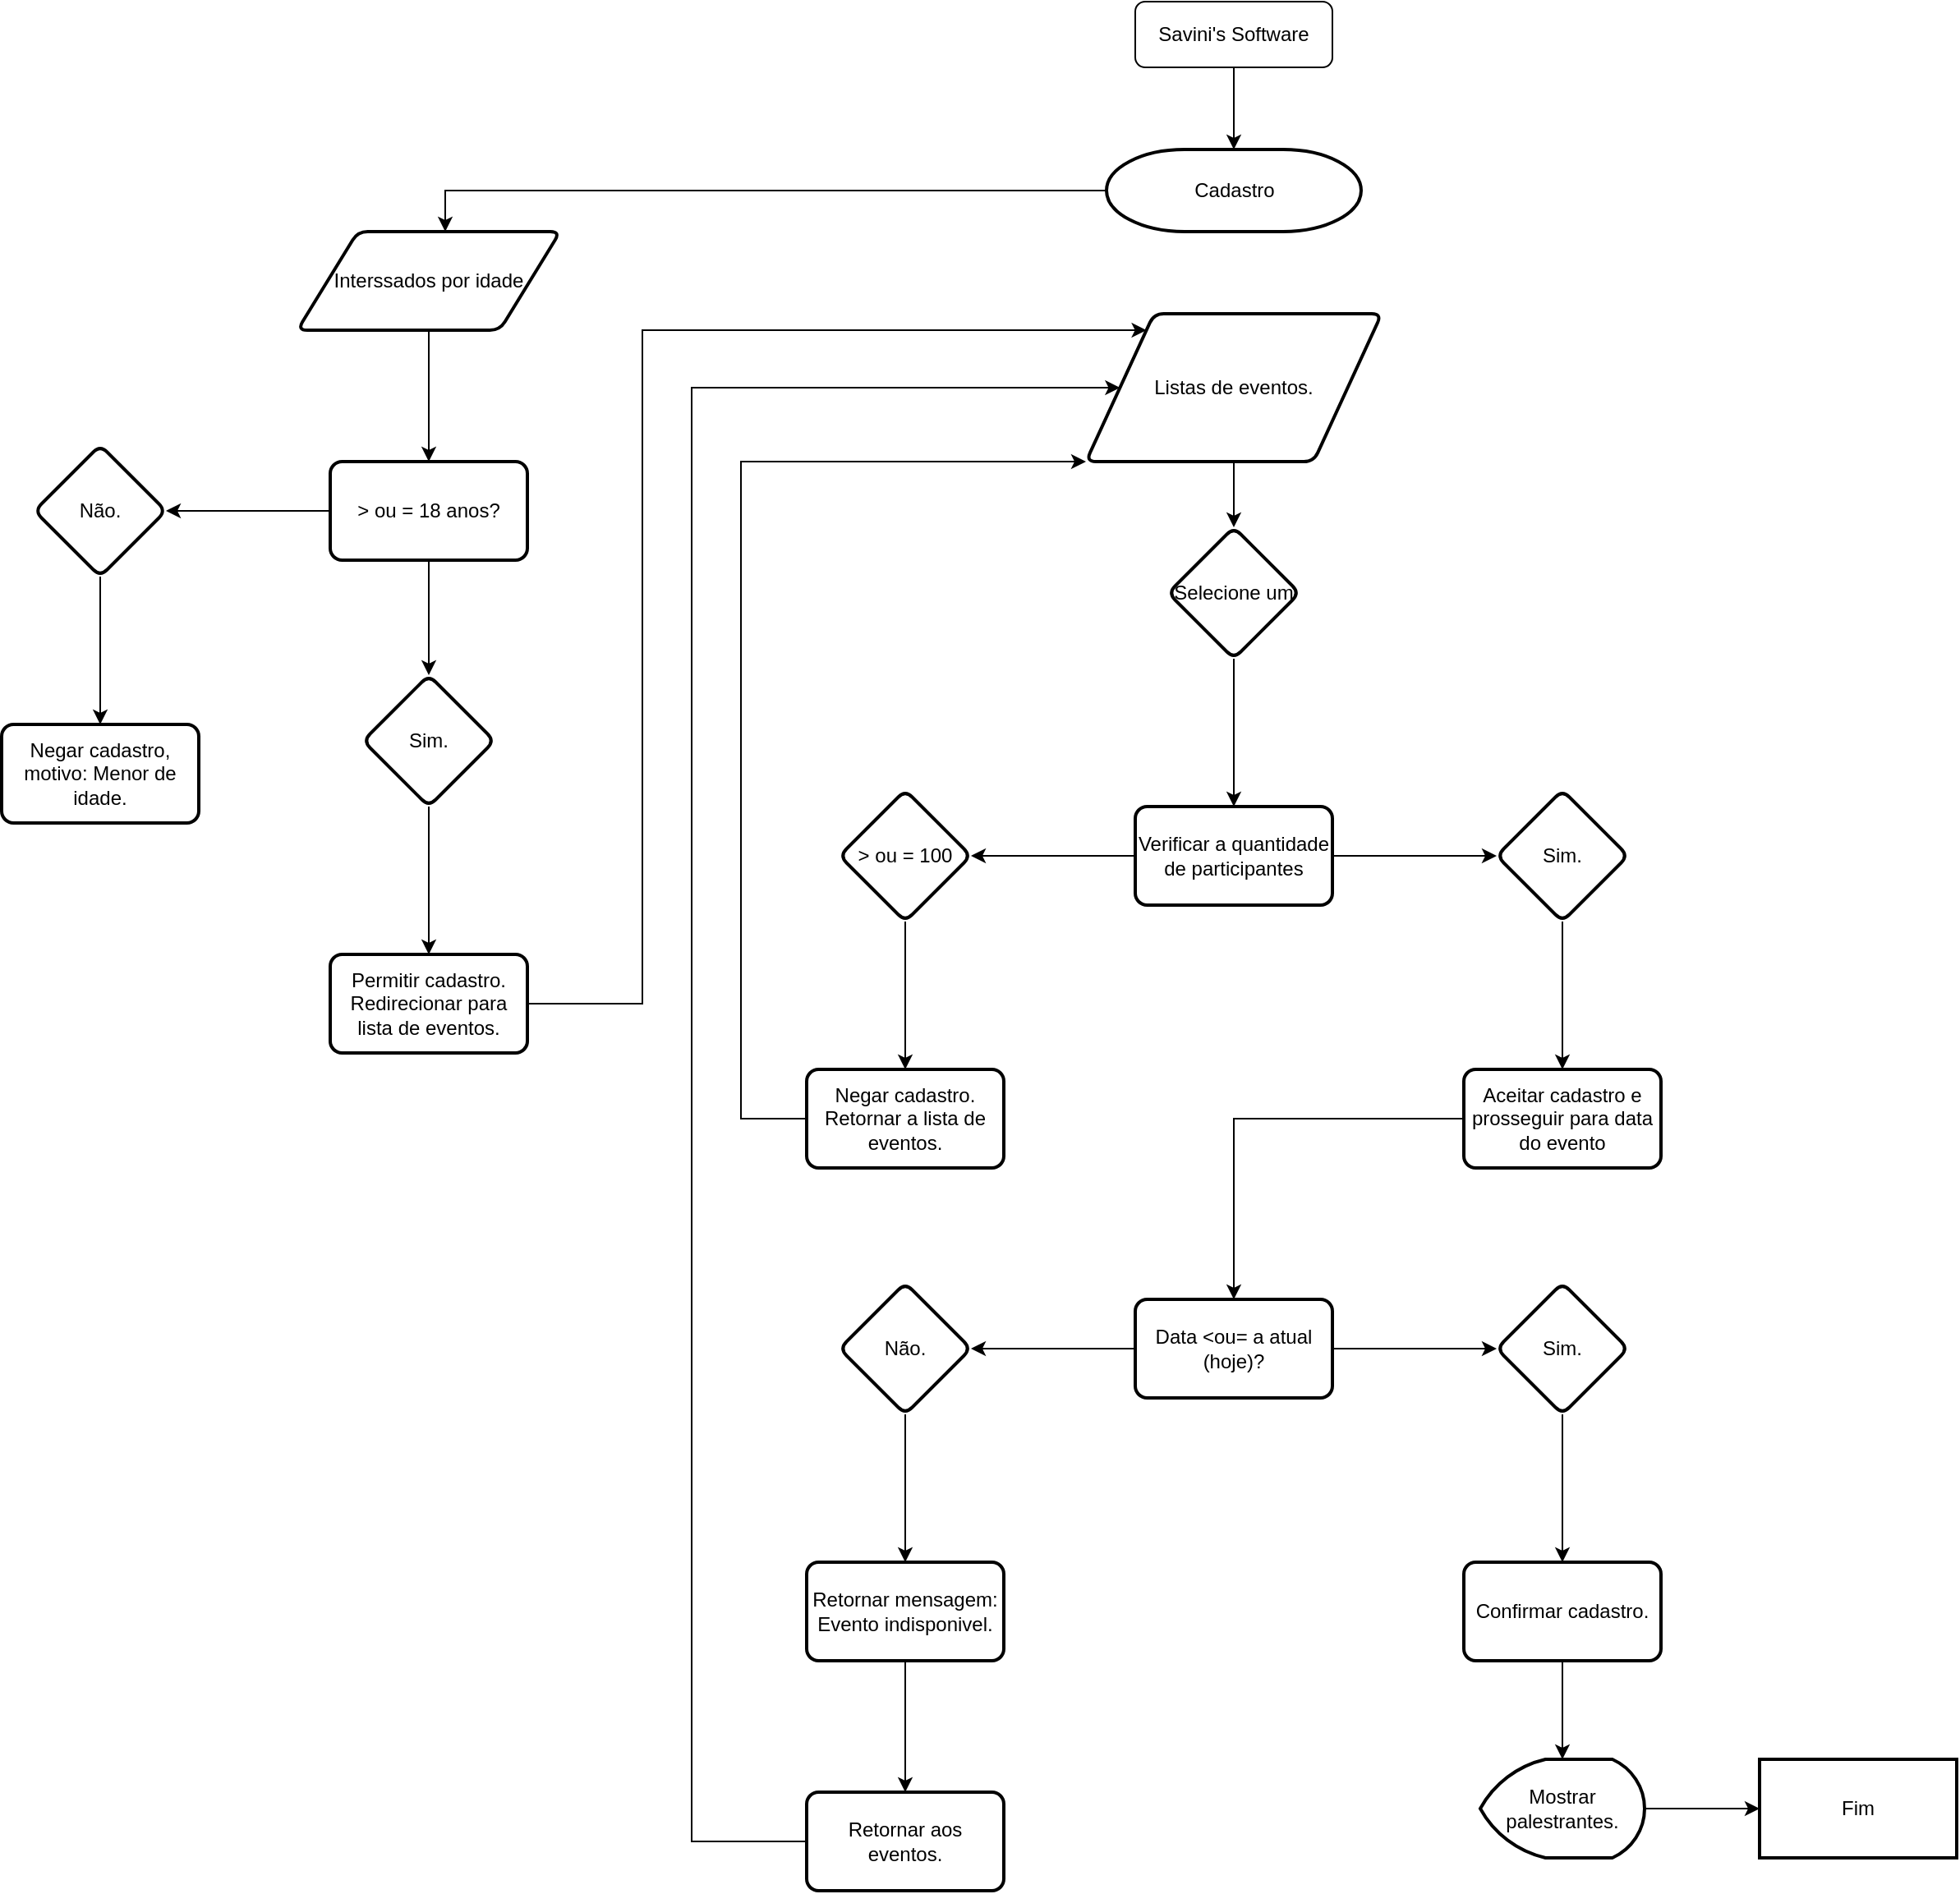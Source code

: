 <mxfile version="15.8.7" type="device"><diagram id="C5RBs43oDa-KdzZeNtuy" name="Trampo"><mxGraphModel dx="1108" dy="482" grid="1" gridSize="10" guides="1" tooltips="1" connect="1" arrows="1" fold="1" page="1" pageScale="1" pageWidth="827" pageHeight="1169" background="none" math="0" shadow="0"><root><mxCell id="WIyWlLk6GJQsqaUBKTNV-0"/><mxCell id="WIyWlLk6GJQsqaUBKTNV-1" parent="WIyWlLk6GJQsqaUBKTNV-0"/><mxCell id="rsCofD2AbVbdOh_ugWiR-1" style="edgeStyle=orthogonalEdgeStyle;rounded=0;orthogonalLoop=1;jettySize=auto;html=1;entryX=0.5;entryY=0;entryDx=0;entryDy=0;entryPerimeter=0;" edge="1" parent="WIyWlLk6GJQsqaUBKTNV-1" source="WIyWlLk6GJQsqaUBKTNV-3" target="rsCofD2AbVbdOh_ugWiR-0"><mxGeometry relative="1" as="geometry"/></mxCell><mxCell id="WIyWlLk6GJQsqaUBKTNV-3" value="Savini's Software" style="rounded=1;whiteSpace=wrap;html=1;fontSize=12;glass=0;strokeWidth=1;shadow=0;" parent="WIyWlLk6GJQsqaUBKTNV-1" vertex="1"><mxGeometry x="770" width="120" height="40" as="geometry"/></mxCell><mxCell id="rsCofD2AbVbdOh_ugWiR-3" style="edgeStyle=orthogonalEdgeStyle;rounded=0;orthogonalLoop=1;jettySize=auto;html=1;" edge="1" parent="WIyWlLk6GJQsqaUBKTNV-1" source="rsCofD2AbVbdOh_ugWiR-0" target="rsCofD2AbVbdOh_ugWiR-4"><mxGeometry relative="1" as="geometry"><mxPoint x="340" y="115" as="targetPoint"/><Array as="points"><mxPoint x="350" y="115"/></Array></mxGeometry></mxCell><mxCell id="rsCofD2AbVbdOh_ugWiR-0" value="&lt;font style=&quot;vertical-align: inherit&quot;&gt;&lt;font style=&quot;vertical-align: inherit&quot;&gt;Cadastro&lt;/font&gt;&lt;/font&gt;" style="strokeWidth=2;html=1;shape=mxgraph.flowchart.terminator;whiteSpace=wrap;" vertex="1" parent="WIyWlLk6GJQsqaUBKTNV-1"><mxGeometry x="752.5" y="90" width="155" height="50" as="geometry"/></mxCell><mxCell id="rsCofD2AbVbdOh_ugWiR-8" value="" style="edgeStyle=orthogonalEdgeStyle;rounded=0;orthogonalLoop=1;jettySize=auto;html=1;" edge="1" parent="WIyWlLk6GJQsqaUBKTNV-1" source="rsCofD2AbVbdOh_ugWiR-4" target="rsCofD2AbVbdOh_ugWiR-7"><mxGeometry relative="1" as="geometry"/></mxCell><mxCell id="rsCofD2AbVbdOh_ugWiR-4" value="&lt;font style=&quot;vertical-align: inherit&quot;&gt;&lt;font style=&quot;vertical-align: inherit&quot;&gt;&lt;font style=&quot;vertical-align: inherit&quot;&gt;&lt;font style=&quot;vertical-align: inherit&quot;&gt;Interssados ​​por idade&lt;/font&gt;&lt;/font&gt;&lt;/font&gt;&lt;/font&gt;" style="shape=parallelogram;html=1;strokeWidth=2;perimeter=parallelogramPerimeter;whiteSpace=wrap;rounded=1;arcSize=12;size=0.23;" vertex="1" parent="WIyWlLk6GJQsqaUBKTNV-1"><mxGeometry x="260" y="140" width="160" height="60" as="geometry"/></mxCell><mxCell id="rsCofD2AbVbdOh_ugWiR-10" value="" style="edgeStyle=orthogonalEdgeStyle;rounded=0;orthogonalLoop=1;jettySize=auto;html=1;" edge="1" parent="WIyWlLk6GJQsqaUBKTNV-1" source="rsCofD2AbVbdOh_ugWiR-7" target="rsCofD2AbVbdOh_ugWiR-9"><mxGeometry relative="1" as="geometry"/></mxCell><mxCell id="rsCofD2AbVbdOh_ugWiR-14" value="" style="edgeStyle=orthogonalEdgeStyle;rounded=0;orthogonalLoop=1;jettySize=auto;html=1;" edge="1" parent="WIyWlLk6GJQsqaUBKTNV-1" source="rsCofD2AbVbdOh_ugWiR-7" target="rsCofD2AbVbdOh_ugWiR-13"><mxGeometry relative="1" as="geometry"/></mxCell><mxCell id="rsCofD2AbVbdOh_ugWiR-7" value="&lt;font style=&quot;vertical-align: inherit&quot;&gt;&lt;font style=&quot;vertical-align: inherit&quot;&gt;&amp;gt; ou = 18 anos?&lt;/font&gt;&lt;/font&gt;" style="whiteSpace=wrap;html=1;rounded=1;strokeWidth=2;arcSize=12;" vertex="1" parent="WIyWlLk6GJQsqaUBKTNV-1"><mxGeometry x="280" y="280" width="120" height="60" as="geometry"/></mxCell><mxCell id="rsCofD2AbVbdOh_ugWiR-12" value="" style="edgeStyle=orthogonalEdgeStyle;rounded=0;orthogonalLoop=1;jettySize=auto;html=1;" edge="1" parent="WIyWlLk6GJQsqaUBKTNV-1" source="rsCofD2AbVbdOh_ugWiR-9" target="rsCofD2AbVbdOh_ugWiR-11"><mxGeometry relative="1" as="geometry"/></mxCell><mxCell id="rsCofD2AbVbdOh_ugWiR-9" value="&lt;font style=&quot;vertical-align: inherit&quot;&gt;&lt;font style=&quot;vertical-align: inherit&quot;&gt;Não.&lt;/font&gt;&lt;/font&gt;" style="rhombus;whiteSpace=wrap;html=1;rounded=1;strokeWidth=2;arcSize=12;" vertex="1" parent="WIyWlLk6GJQsqaUBKTNV-1"><mxGeometry x="100" y="270" width="80" height="80" as="geometry"/></mxCell><mxCell id="rsCofD2AbVbdOh_ugWiR-11" value="&lt;font style=&quot;vertical-align: inherit&quot;&gt;&lt;font style=&quot;vertical-align: inherit&quot;&gt;Negar cadastro, motivo: Menor de idade.&lt;/font&gt;&lt;/font&gt;" style="whiteSpace=wrap;html=1;rounded=1;strokeWidth=2;arcSize=12;" vertex="1" parent="WIyWlLk6GJQsqaUBKTNV-1"><mxGeometry x="80" y="440" width="120" height="60" as="geometry"/></mxCell><mxCell id="rsCofD2AbVbdOh_ugWiR-16" value="" style="edgeStyle=orthogonalEdgeStyle;rounded=0;orthogonalLoop=1;jettySize=auto;html=1;" edge="1" parent="WIyWlLk6GJQsqaUBKTNV-1" source="rsCofD2AbVbdOh_ugWiR-13" target="rsCofD2AbVbdOh_ugWiR-15"><mxGeometry relative="1" as="geometry"/></mxCell><mxCell id="rsCofD2AbVbdOh_ugWiR-13" value="&lt;font style=&quot;vertical-align: inherit&quot;&gt;&lt;font style=&quot;vertical-align: inherit&quot;&gt;Sim.&lt;/font&gt;&lt;/font&gt;" style="rhombus;whiteSpace=wrap;html=1;rounded=1;strokeWidth=2;arcSize=12;" vertex="1" parent="WIyWlLk6GJQsqaUBKTNV-1"><mxGeometry x="300" y="410" width="80" height="80" as="geometry"/></mxCell><mxCell id="rsCofD2AbVbdOh_ugWiR-19" style="edgeStyle=orthogonalEdgeStyle;rounded=0;orthogonalLoop=1;jettySize=auto;html=1;" edge="1" parent="WIyWlLk6GJQsqaUBKTNV-1" source="rsCofD2AbVbdOh_ugWiR-15" target="rsCofD2AbVbdOh_ugWiR-17"><mxGeometry relative="1" as="geometry"><mxPoint x="530" y="214" as="targetPoint"/><Array as="points"><mxPoint x="470" y="610"/><mxPoint x="470" y="200"/></Array></mxGeometry></mxCell><mxCell id="rsCofD2AbVbdOh_ugWiR-15" value="&lt;font style=&quot;vertical-align: inherit&quot;&gt;&lt;font style=&quot;vertical-align: inherit&quot;&gt;Permitir cadastro. Redirecionar para lista de eventos.&lt;/font&gt;&lt;/font&gt;" style="whiteSpace=wrap;html=1;rounded=1;strokeWidth=2;arcSize=12;" vertex="1" parent="WIyWlLk6GJQsqaUBKTNV-1"><mxGeometry x="280" y="580" width="120" height="60" as="geometry"/></mxCell><mxCell id="rsCofD2AbVbdOh_ugWiR-22" value="" style="edgeStyle=orthogonalEdgeStyle;rounded=0;orthogonalLoop=1;jettySize=auto;html=1;" edge="1" parent="WIyWlLk6GJQsqaUBKTNV-1" source="rsCofD2AbVbdOh_ugWiR-17" target="rsCofD2AbVbdOh_ugWiR-21"><mxGeometry relative="1" as="geometry"/></mxCell><mxCell id="rsCofD2AbVbdOh_ugWiR-17" value="&lt;font style=&quot;vertical-align: inherit&quot;&gt;&lt;font style=&quot;vertical-align: inherit&quot;&gt;Listas de eventos.&lt;/font&gt;&lt;/font&gt;" style="shape=parallelogram;html=1;strokeWidth=2;perimeter=parallelogramPerimeter;whiteSpace=wrap;rounded=1;arcSize=12;size=0.23;" vertex="1" parent="WIyWlLk6GJQsqaUBKTNV-1"><mxGeometry x="740" y="190" width="180" height="90" as="geometry"/></mxCell><mxCell id="rsCofD2AbVbdOh_ugWiR-40" value="" style="edgeStyle=orthogonalEdgeStyle;rounded=0;orthogonalLoop=1;jettySize=auto;html=1;" edge="1" parent="WIyWlLk6GJQsqaUBKTNV-1" source="rsCofD2AbVbdOh_ugWiR-21" target="rsCofD2AbVbdOh_ugWiR-39"><mxGeometry relative="1" as="geometry"/></mxCell><mxCell id="rsCofD2AbVbdOh_ugWiR-21" value="&lt;font style=&quot;vertical-align: inherit&quot;&gt;&lt;font style=&quot;vertical-align: inherit&quot;&gt;Selecione um&lt;br&gt;&lt;/font&gt;&lt;/font&gt;" style="rhombus;whiteSpace=wrap;html=1;rounded=1;strokeWidth=2;arcSize=12;" vertex="1" parent="WIyWlLk6GJQsqaUBKTNV-1"><mxGeometry x="790" y="320" width="80" height="80" as="geometry"/></mxCell><mxCell id="rsCofD2AbVbdOh_ugWiR-28" value="" style="edgeStyle=orthogonalEdgeStyle;rounded=0;orthogonalLoop=1;jettySize=auto;html=1;" edge="1" parent="WIyWlLk6GJQsqaUBKTNV-1" source="rsCofD2AbVbdOh_ugWiR-25" target="rsCofD2AbVbdOh_ugWiR-27"><mxGeometry relative="1" as="geometry"/></mxCell><mxCell id="rsCofD2AbVbdOh_ugWiR-32" value="" style="edgeStyle=orthogonalEdgeStyle;rounded=0;orthogonalLoop=1;jettySize=auto;html=1;" edge="1" parent="WIyWlLk6GJQsqaUBKTNV-1" source="rsCofD2AbVbdOh_ugWiR-25" target="rsCofD2AbVbdOh_ugWiR-31"><mxGeometry relative="1" as="geometry"/></mxCell><mxCell id="rsCofD2AbVbdOh_ugWiR-25" value="&lt;font style=&quot;vertical-align: inherit&quot;&gt;&lt;font style=&quot;vertical-align: inherit&quot;&gt;Data &amp;lt;ou= a atual (hoje)?&lt;/font&gt;&lt;/font&gt;" style="whiteSpace=wrap;html=1;rounded=1;strokeWidth=2;arcSize=12;" vertex="1" parent="WIyWlLk6GJQsqaUBKTNV-1"><mxGeometry x="770" y="790" width="120" height="60" as="geometry"/></mxCell><mxCell id="rsCofD2AbVbdOh_ugWiR-30" value="" style="edgeStyle=orthogonalEdgeStyle;rounded=0;orthogonalLoop=1;jettySize=auto;html=1;" edge="1" parent="WIyWlLk6GJQsqaUBKTNV-1" source="rsCofD2AbVbdOh_ugWiR-27" target="rsCofD2AbVbdOh_ugWiR-29"><mxGeometry relative="1" as="geometry"/></mxCell><mxCell id="rsCofD2AbVbdOh_ugWiR-27" value="&lt;font style=&quot;vertical-align: inherit&quot;&gt;&lt;font style=&quot;vertical-align: inherit&quot;&gt;Não.&lt;/font&gt;&lt;/font&gt;" style="rhombus;whiteSpace=wrap;html=1;rounded=1;strokeWidth=2;arcSize=12;" vertex="1" parent="WIyWlLk6GJQsqaUBKTNV-1"><mxGeometry x="590" y="780" width="80" height="80" as="geometry"/></mxCell><mxCell id="rsCofD2AbVbdOh_ugWiR-38" value="" style="edgeStyle=orthogonalEdgeStyle;rounded=0;orthogonalLoop=1;jettySize=auto;html=1;" edge="1" parent="WIyWlLk6GJQsqaUBKTNV-1" source="rsCofD2AbVbdOh_ugWiR-29" target="rsCofD2AbVbdOh_ugWiR-37"><mxGeometry relative="1" as="geometry"/></mxCell><mxCell id="rsCofD2AbVbdOh_ugWiR-29" value="&lt;font style=&quot;vertical-align: inherit&quot;&gt;&lt;font style=&quot;vertical-align: inherit&quot;&gt;Retornar mensagem: Evento indisponivel.&lt;/font&gt;&lt;/font&gt;" style="whiteSpace=wrap;html=1;rounded=1;strokeWidth=2;arcSize=12;" vertex="1" parent="WIyWlLk6GJQsqaUBKTNV-1"><mxGeometry x="570" y="950" width="120" height="60" as="geometry"/></mxCell><mxCell id="rsCofD2AbVbdOh_ugWiR-34" value="" style="edgeStyle=orthogonalEdgeStyle;rounded=0;orthogonalLoop=1;jettySize=auto;html=1;" edge="1" parent="WIyWlLk6GJQsqaUBKTNV-1" source="rsCofD2AbVbdOh_ugWiR-31" target="rsCofD2AbVbdOh_ugWiR-33"><mxGeometry relative="1" as="geometry"/></mxCell><mxCell id="rsCofD2AbVbdOh_ugWiR-31" value="&lt;font style=&quot;vertical-align: inherit&quot;&gt;&lt;font style=&quot;vertical-align: inherit&quot;&gt;Sim.&lt;/font&gt;&lt;/font&gt;" style="rhombus;whiteSpace=wrap;html=1;rounded=1;strokeWidth=2;arcSize=12;" vertex="1" parent="WIyWlLk6GJQsqaUBKTNV-1"><mxGeometry x="990" y="780" width="80" height="80" as="geometry"/></mxCell><mxCell id="rsCofD2AbVbdOh_ugWiR-67" style="edgeStyle=orthogonalEdgeStyle;rounded=0;orthogonalLoop=1;jettySize=auto;html=1;" edge="1" parent="WIyWlLk6GJQsqaUBKTNV-1" source="rsCofD2AbVbdOh_ugWiR-33" target="rsCofD2AbVbdOh_ugWiR-64"><mxGeometry relative="1" as="geometry"/></mxCell><mxCell id="rsCofD2AbVbdOh_ugWiR-33" value="&lt;font style=&quot;vertical-align: inherit&quot;&gt;&lt;font style=&quot;vertical-align: inherit&quot;&gt;Confirmar cadastro.&lt;/font&gt;&lt;/font&gt;" style="whiteSpace=wrap;html=1;rounded=1;strokeWidth=2;arcSize=12;" vertex="1" parent="WIyWlLk6GJQsqaUBKTNV-1"><mxGeometry x="970" y="950" width="120" height="60" as="geometry"/></mxCell><mxCell id="rsCofD2AbVbdOh_ugWiR-61" style="edgeStyle=orthogonalEdgeStyle;rounded=0;orthogonalLoop=1;jettySize=auto;html=1;entryX=0;entryY=0.5;entryDx=0;entryDy=0;" edge="1" parent="WIyWlLk6GJQsqaUBKTNV-1" source="rsCofD2AbVbdOh_ugWiR-37" target="rsCofD2AbVbdOh_ugWiR-17"><mxGeometry relative="1" as="geometry"><Array as="points"><mxPoint x="500" y="1120"/><mxPoint x="500" y="235"/></Array></mxGeometry></mxCell><mxCell id="rsCofD2AbVbdOh_ugWiR-37" value="&lt;font style=&quot;vertical-align: inherit&quot;&gt;&lt;font style=&quot;vertical-align: inherit&quot;&gt;Retornar aos eventos.&lt;/font&gt;&lt;/font&gt;" style="whiteSpace=wrap;html=1;rounded=1;strokeWidth=2;arcSize=12;" vertex="1" parent="WIyWlLk6GJQsqaUBKTNV-1"><mxGeometry x="570" y="1090" width="120" height="60" as="geometry"/></mxCell><mxCell id="rsCofD2AbVbdOh_ugWiR-42" value="" style="edgeStyle=orthogonalEdgeStyle;rounded=0;orthogonalLoop=1;jettySize=auto;html=1;" edge="1" parent="WIyWlLk6GJQsqaUBKTNV-1" source="rsCofD2AbVbdOh_ugWiR-39" target="rsCofD2AbVbdOh_ugWiR-41"><mxGeometry relative="1" as="geometry"/></mxCell><mxCell id="rsCofD2AbVbdOh_ugWiR-48" value="" style="edgeStyle=orthogonalEdgeStyle;rounded=0;orthogonalLoop=1;jettySize=auto;html=1;" edge="1" parent="WIyWlLk6GJQsqaUBKTNV-1" source="rsCofD2AbVbdOh_ugWiR-39" target="rsCofD2AbVbdOh_ugWiR-47"><mxGeometry relative="1" as="geometry"/></mxCell><mxCell id="rsCofD2AbVbdOh_ugWiR-39" value="&lt;font style=&quot;vertical-align: inherit&quot;&gt;&lt;font style=&quot;vertical-align: inherit&quot;&gt;Verificar a quantidade de participantes&lt;/font&gt;&lt;/font&gt;" style="whiteSpace=wrap;html=1;rounded=1;strokeWidth=2;arcSize=12;" vertex="1" parent="WIyWlLk6GJQsqaUBKTNV-1"><mxGeometry x="770" y="490" width="120" height="60" as="geometry"/></mxCell><mxCell id="rsCofD2AbVbdOh_ugWiR-46" value="" style="edgeStyle=orthogonalEdgeStyle;rounded=0;orthogonalLoop=1;jettySize=auto;html=1;" edge="1" parent="WIyWlLk6GJQsqaUBKTNV-1" source="rsCofD2AbVbdOh_ugWiR-41" target="rsCofD2AbVbdOh_ugWiR-45"><mxGeometry relative="1" as="geometry"/></mxCell><mxCell id="rsCofD2AbVbdOh_ugWiR-41" value="&lt;font style=&quot;vertical-align: inherit&quot;&gt;&lt;font style=&quot;vertical-align: inherit&quot;&gt;&amp;gt; ou = 100&lt;/font&gt;&lt;/font&gt;" style="rhombus;whiteSpace=wrap;html=1;rounded=1;strokeWidth=2;arcSize=12;" vertex="1" parent="WIyWlLk6GJQsqaUBKTNV-1"><mxGeometry x="590" y="480" width="80" height="80" as="geometry"/></mxCell><mxCell id="rsCofD2AbVbdOh_ugWiR-59" style="edgeStyle=orthogonalEdgeStyle;rounded=0;orthogonalLoop=1;jettySize=auto;html=1;entryX=0;entryY=1;entryDx=0;entryDy=0;" edge="1" parent="WIyWlLk6GJQsqaUBKTNV-1" source="rsCofD2AbVbdOh_ugWiR-45" target="rsCofD2AbVbdOh_ugWiR-17"><mxGeometry relative="1" as="geometry"><Array as="points"><mxPoint x="530" y="680"/><mxPoint x="530" y="280"/></Array></mxGeometry></mxCell><mxCell id="rsCofD2AbVbdOh_ugWiR-45" value="&lt;font style=&quot;vertical-align: inherit&quot;&gt;&lt;font style=&quot;vertical-align: inherit&quot;&gt;Negar cadastro. Retornar a lista de eventos.&lt;/font&gt;&lt;/font&gt;" style="whiteSpace=wrap;html=1;rounded=1;strokeWidth=2;arcSize=12;" vertex="1" parent="WIyWlLk6GJQsqaUBKTNV-1"><mxGeometry x="570" y="650" width="120" height="60" as="geometry"/></mxCell><mxCell id="rsCofD2AbVbdOh_ugWiR-52" value="" style="edgeStyle=orthogonalEdgeStyle;rounded=0;orthogonalLoop=1;jettySize=auto;html=1;" edge="1" parent="WIyWlLk6GJQsqaUBKTNV-1" source="rsCofD2AbVbdOh_ugWiR-47" target="rsCofD2AbVbdOh_ugWiR-51"><mxGeometry relative="1" as="geometry"/></mxCell><mxCell id="rsCofD2AbVbdOh_ugWiR-47" value="&lt;font style=&quot;vertical-align: inherit&quot;&gt;&lt;font style=&quot;vertical-align: inherit&quot;&gt;Sim.&lt;/font&gt;&lt;/font&gt;" style="rhombus;whiteSpace=wrap;html=1;rounded=1;strokeWidth=2;arcSize=12;" vertex="1" parent="WIyWlLk6GJQsqaUBKTNV-1"><mxGeometry x="990" y="480" width="80" height="80" as="geometry"/></mxCell><mxCell id="rsCofD2AbVbdOh_ugWiR-53" style="edgeStyle=orthogonalEdgeStyle;rounded=0;orthogonalLoop=1;jettySize=auto;html=1;" edge="1" parent="WIyWlLk6GJQsqaUBKTNV-1" source="rsCofD2AbVbdOh_ugWiR-51" target="rsCofD2AbVbdOh_ugWiR-25"><mxGeometry relative="1" as="geometry"/></mxCell><mxCell id="rsCofD2AbVbdOh_ugWiR-51" value="&lt;font style=&quot;vertical-align: inherit&quot;&gt;&lt;font style=&quot;vertical-align: inherit&quot;&gt;&lt;font style=&quot;vertical-align: inherit&quot;&gt;&lt;font style=&quot;vertical-align: inherit&quot;&gt;&lt;font style=&quot;vertical-align: inherit&quot;&gt;&lt;font style=&quot;vertical-align: inherit&quot;&gt;Aceitar cadastro e prosseguir para data do evento&lt;/font&gt;&lt;/font&gt;&lt;/font&gt;&lt;/font&gt;&lt;/font&gt;&lt;/font&gt;" style="whiteSpace=wrap;html=1;rounded=1;strokeWidth=2;arcSize=12;" vertex="1" parent="WIyWlLk6GJQsqaUBKTNV-1"><mxGeometry x="970" y="650" width="120" height="60" as="geometry"/></mxCell><mxCell id="rsCofD2AbVbdOh_ugWiR-71" value="" style="edgeStyle=orthogonalEdgeStyle;rounded=0;orthogonalLoop=1;jettySize=auto;html=1;" edge="1" parent="WIyWlLk6GJQsqaUBKTNV-1" source="rsCofD2AbVbdOh_ugWiR-64" target="rsCofD2AbVbdOh_ugWiR-70"><mxGeometry relative="1" as="geometry"/></mxCell><mxCell id="rsCofD2AbVbdOh_ugWiR-64" value="&lt;font style=&quot;vertical-align: inherit&quot;&gt;&lt;font style=&quot;vertical-align: inherit&quot;&gt;Mostrar palestrantes.&lt;/font&gt;&lt;/font&gt;" style="strokeWidth=2;html=1;shape=mxgraph.flowchart.display;whiteSpace=wrap;" vertex="1" parent="WIyWlLk6GJQsqaUBKTNV-1"><mxGeometry x="980" y="1070" width="100" height="60" as="geometry"/></mxCell><mxCell id="rsCofD2AbVbdOh_ugWiR-70" value="&lt;font style=&quot;vertical-align: inherit&quot;&gt;&lt;font style=&quot;vertical-align: inherit&quot;&gt;Fim&lt;/font&gt;&lt;/font&gt;" style="whiteSpace=wrap;html=1;strokeWidth=2;" vertex="1" parent="WIyWlLk6GJQsqaUBKTNV-1"><mxGeometry x="1150" y="1070" width="120" height="60" as="geometry"/></mxCell></root></mxGraphModel></diagram></mxfile>